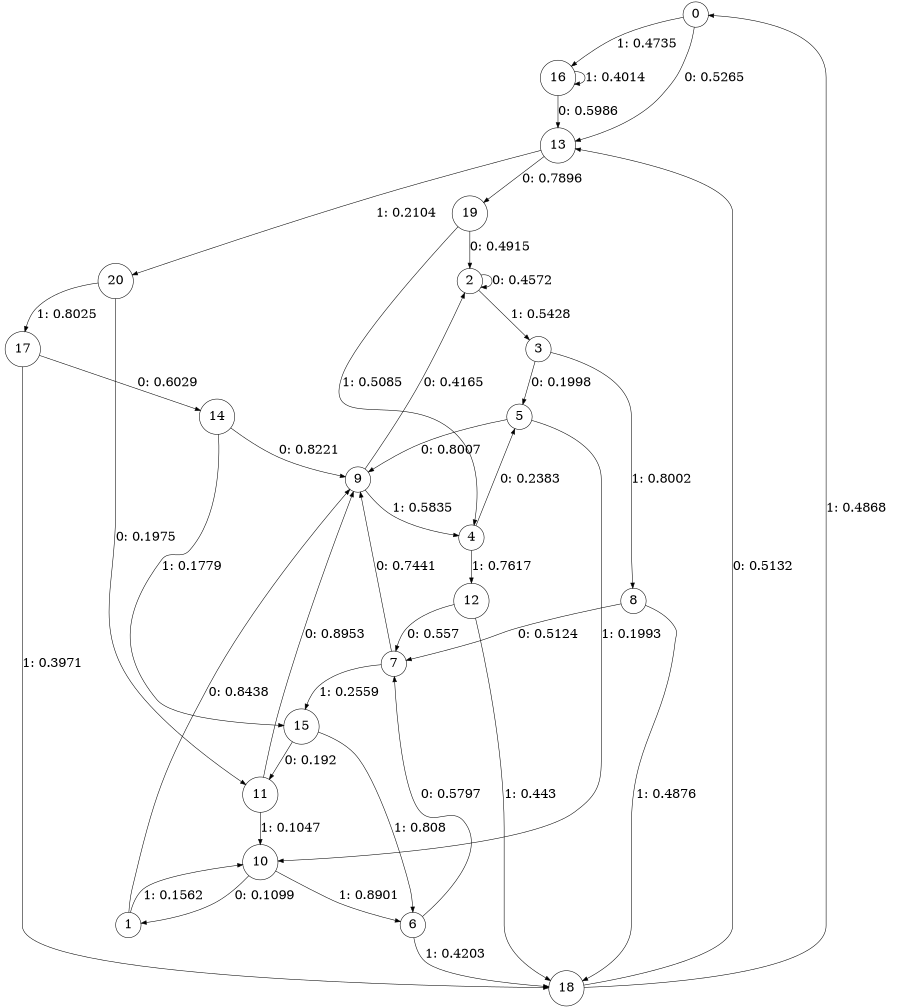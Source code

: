 digraph "ch6faceL8" {
size = "6,8.5";
ratio = "fill";
node [shape = circle];
node [fontsize = 24];
edge [fontsize = 24];
0 -> 13 [label = "0: 0.5265   "];
0 -> 16 [label = "1: 0.4735   "];
1 -> 9 [label = "0: 0.8438   "];
1 -> 10 [label = "1: 0.1562   "];
2 -> 2 [label = "0: 0.4572   "];
2 -> 3 [label = "1: 0.5428   "];
3 -> 5 [label = "0: 0.1998   "];
3 -> 8 [label = "1: 0.8002   "];
4 -> 5 [label = "0: 0.2383   "];
4 -> 12 [label = "1: 0.7617   "];
5 -> 9 [label = "0: 0.8007   "];
5 -> 10 [label = "1: 0.1993   "];
6 -> 7 [label = "0: 0.5797   "];
6 -> 18 [label = "1: 0.4203   "];
7 -> 9 [label = "0: 0.7441   "];
7 -> 15 [label = "1: 0.2559   "];
8 -> 7 [label = "0: 0.5124   "];
8 -> 18 [label = "1: 0.4876   "];
9 -> 2 [label = "0: 0.4165   "];
9 -> 4 [label = "1: 0.5835   "];
10 -> 1 [label = "0: 0.1099   "];
10 -> 6 [label = "1: 0.8901   "];
11 -> 9 [label = "0: 0.8953   "];
11 -> 10 [label = "1: 0.1047   "];
12 -> 7 [label = "0: 0.557    "];
12 -> 18 [label = "1: 0.443    "];
13 -> 19 [label = "0: 0.7896   "];
13 -> 20 [label = "1: 0.2104   "];
14 -> 9 [label = "0: 0.8221   "];
14 -> 15 [label = "1: 0.1779   "];
15 -> 11 [label = "0: 0.192    "];
15 -> 6 [label = "1: 0.808    "];
16 -> 13 [label = "0: 0.5986   "];
16 -> 16 [label = "1: 0.4014   "];
17 -> 14 [label = "0: 0.6029   "];
17 -> 18 [label = "1: 0.3971   "];
18 -> 13 [label = "0: 0.5132   "];
18 -> 0 [label = "1: 0.4868   "];
19 -> 2 [label = "0: 0.4915   "];
19 -> 4 [label = "1: 0.5085   "];
20 -> 11 [label = "0: 0.1975   "];
20 -> 17 [label = "1: 0.8025   "];
}